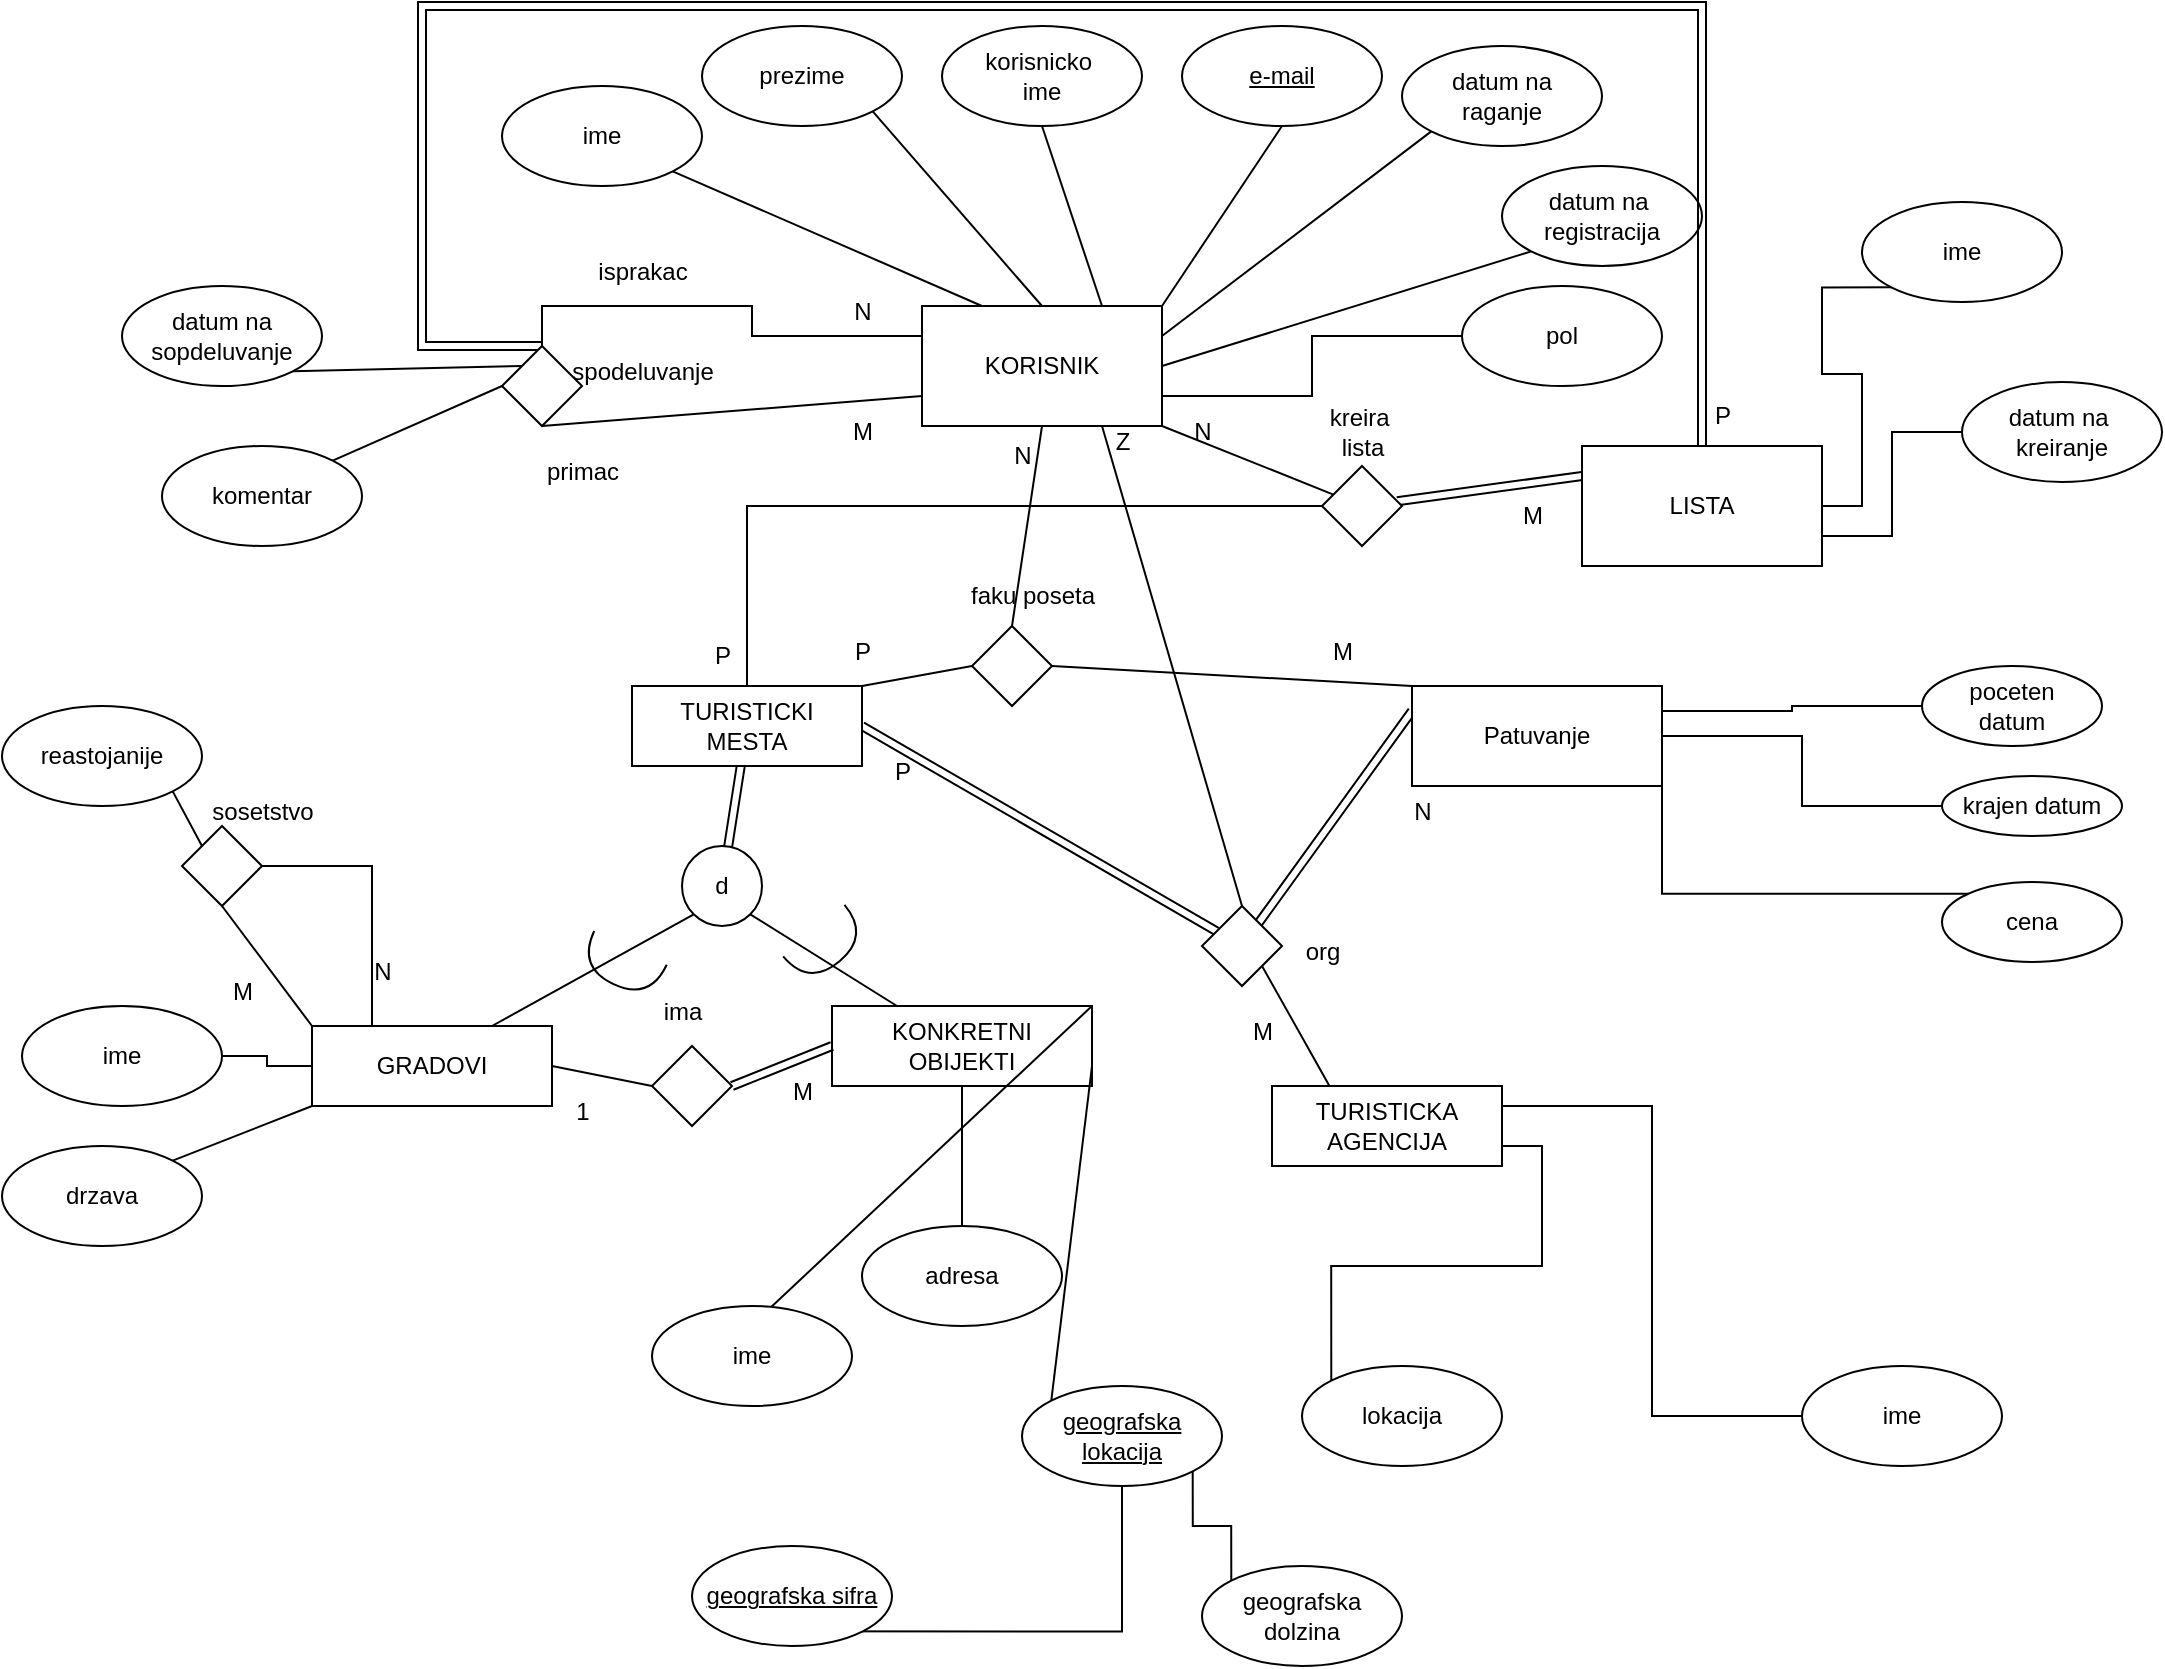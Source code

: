 <mxfile version="22.0.8" type="device">
  <diagram name="Page-1" id="EMvmvdSsAzsaudAp8O5D">
    <mxGraphModel dx="1050" dy="2613" grid="1" gridSize="10" guides="1" tooltips="1" connect="1" arrows="1" fold="1" page="1" pageScale="1" pageWidth="1500" pageHeight="2000" math="0" shadow="0">
      <root>
        <mxCell id="0" />
        <mxCell id="1" parent="0" />
        <mxCell id="7nrROqvI5BCmx5nNmekA-22" style="rounded=0;orthogonalLoop=1;jettySize=auto;html=1;exitX=1;exitY=1;exitDx=0;exitDy=0;endArrow=none;endFill=0;" edge="1" parent="1" source="7nrROqvI5BCmx5nNmekA-1" target="7nrROqvI5BCmx5nNmekA-21">
          <mxGeometry relative="1" as="geometry" />
        </mxCell>
        <mxCell id="7nrROqvI5BCmx5nNmekA-27" style="edgeStyle=orthogonalEdgeStyle;rounded=0;orthogonalLoop=1;jettySize=auto;html=1;exitX=0;exitY=0.25;exitDx=0;exitDy=0;entryX=0.5;entryY=0;entryDx=0;entryDy=0;endArrow=none;endFill=0;" edge="1" parent="1" source="7nrROqvI5BCmx5nNmekA-1" target="7nrROqvI5BCmx5nNmekA-26">
          <mxGeometry relative="1" as="geometry" />
        </mxCell>
        <mxCell id="7nrROqvI5BCmx5nNmekA-94" style="rounded=0;orthogonalLoop=1;jettySize=auto;html=1;exitX=0.5;exitY=1;exitDx=0;exitDy=0;entryX=0.5;entryY=0;entryDx=0;entryDy=0;endArrow=none;endFill=0;" edge="1" parent="1" source="7nrROqvI5BCmx5nNmekA-1" target="7nrROqvI5BCmx5nNmekA-93">
          <mxGeometry relative="1" as="geometry" />
        </mxCell>
        <mxCell id="7nrROqvI5BCmx5nNmekA-1" value="KORISNIK" style="rounded=0;whiteSpace=wrap;html=1;" vertex="1" parent="1">
          <mxGeometry x="480" y="150" width="120" height="60" as="geometry" />
        </mxCell>
        <mxCell id="7nrROqvI5BCmx5nNmekA-15" style="rounded=0;orthogonalLoop=1;jettySize=auto;html=1;exitX=1;exitY=1;exitDx=0;exitDy=0;entryX=0.25;entryY=0;entryDx=0;entryDy=0;endArrow=none;endFill=0;" edge="1" parent="1" source="7nrROqvI5BCmx5nNmekA-2" target="7nrROqvI5BCmx5nNmekA-1">
          <mxGeometry relative="1" as="geometry" />
        </mxCell>
        <mxCell id="7nrROqvI5BCmx5nNmekA-2" value="ime" style="ellipse;whiteSpace=wrap;html=1;" vertex="1" parent="1">
          <mxGeometry x="270" y="40" width="100" height="50" as="geometry" />
        </mxCell>
        <mxCell id="7nrROqvI5BCmx5nNmekA-14" style="rounded=0;orthogonalLoop=1;jettySize=auto;html=1;exitX=1;exitY=1;exitDx=0;exitDy=0;entryX=0.5;entryY=0;entryDx=0;entryDy=0;endArrow=none;endFill=0;" edge="1" parent="1" source="7nrROqvI5BCmx5nNmekA-3" target="7nrROqvI5BCmx5nNmekA-1">
          <mxGeometry relative="1" as="geometry" />
        </mxCell>
        <mxCell id="7nrROqvI5BCmx5nNmekA-3" value="prezime" style="ellipse;whiteSpace=wrap;html=1;" vertex="1" parent="1">
          <mxGeometry x="370" y="10" width="100" height="50" as="geometry" />
        </mxCell>
        <mxCell id="7nrROqvI5BCmx5nNmekA-13" style="rounded=0;orthogonalLoop=1;jettySize=auto;html=1;exitX=0.5;exitY=1;exitDx=0;exitDy=0;entryX=0.75;entryY=0;entryDx=0;entryDy=0;endArrow=none;endFill=0;" edge="1" parent="1" source="7nrROqvI5BCmx5nNmekA-4" target="7nrROqvI5BCmx5nNmekA-1">
          <mxGeometry relative="1" as="geometry" />
        </mxCell>
        <mxCell id="7nrROqvI5BCmx5nNmekA-4" value="korisnicko&amp;nbsp;&lt;br&gt;ime" style="ellipse;whiteSpace=wrap;html=1;" vertex="1" parent="1">
          <mxGeometry x="490" y="10" width="100" height="50" as="geometry" />
        </mxCell>
        <mxCell id="7nrROqvI5BCmx5nNmekA-12" style="rounded=0;orthogonalLoop=1;jettySize=auto;html=1;exitX=0.5;exitY=1;exitDx=0;exitDy=0;entryX=1;entryY=0;entryDx=0;entryDy=0;endArrow=none;endFill=0;" edge="1" parent="1" source="7nrROqvI5BCmx5nNmekA-5" target="7nrROqvI5BCmx5nNmekA-1">
          <mxGeometry relative="1" as="geometry" />
        </mxCell>
        <mxCell id="7nrROqvI5BCmx5nNmekA-5" value="&lt;u&gt;e-mail&lt;/u&gt;" style="ellipse;whiteSpace=wrap;html=1;" vertex="1" parent="1">
          <mxGeometry x="610" y="10" width="100" height="50" as="geometry" />
        </mxCell>
        <mxCell id="7nrROqvI5BCmx5nNmekA-11" style="rounded=0;orthogonalLoop=1;jettySize=auto;html=1;exitX=0;exitY=1;exitDx=0;exitDy=0;entryX=1;entryY=0.25;entryDx=0;entryDy=0;endArrow=none;endFill=0;" edge="1" parent="1" source="7nrROqvI5BCmx5nNmekA-6" target="7nrROqvI5BCmx5nNmekA-1">
          <mxGeometry relative="1" as="geometry" />
        </mxCell>
        <mxCell id="7nrROqvI5BCmx5nNmekA-6" value="datum na&lt;br&gt;raganje" style="ellipse;whiteSpace=wrap;html=1;" vertex="1" parent="1">
          <mxGeometry x="720" y="20" width="100" height="50" as="geometry" />
        </mxCell>
        <mxCell id="7nrROqvI5BCmx5nNmekA-10" style="rounded=0;orthogonalLoop=1;jettySize=auto;html=1;exitX=0;exitY=1;exitDx=0;exitDy=0;entryX=1;entryY=0.5;entryDx=0;entryDy=0;endArrow=none;endFill=0;" edge="1" parent="1" source="7nrROqvI5BCmx5nNmekA-7" target="7nrROqvI5BCmx5nNmekA-1">
          <mxGeometry relative="1" as="geometry" />
        </mxCell>
        <mxCell id="7nrROqvI5BCmx5nNmekA-7" value="datum na&amp;nbsp;&lt;br&gt;registracija" style="ellipse;whiteSpace=wrap;html=1;" vertex="1" parent="1">
          <mxGeometry x="770" y="80" width="100" height="50" as="geometry" />
        </mxCell>
        <mxCell id="7nrROqvI5BCmx5nNmekA-9" style="edgeStyle=orthogonalEdgeStyle;rounded=0;orthogonalLoop=1;jettySize=auto;html=1;exitX=0;exitY=0.5;exitDx=0;exitDy=0;entryX=1;entryY=0.75;entryDx=0;entryDy=0;endArrow=none;endFill=0;" edge="1" parent="1" source="7nrROqvI5BCmx5nNmekA-8" target="7nrROqvI5BCmx5nNmekA-1">
          <mxGeometry relative="1" as="geometry" />
        </mxCell>
        <mxCell id="7nrROqvI5BCmx5nNmekA-8" value="pol" style="ellipse;whiteSpace=wrap;html=1;" vertex="1" parent="1">
          <mxGeometry x="750" y="140" width="100" height="50" as="geometry" />
        </mxCell>
        <mxCell id="7nrROqvI5BCmx5nNmekA-23" style="rounded=0;orthogonalLoop=1;jettySize=auto;html=1;exitX=0;exitY=0.25;exitDx=0;exitDy=0;endArrow=none;endFill=0;shape=link;" edge="1" parent="1" source="7nrROqvI5BCmx5nNmekA-16" target="7nrROqvI5BCmx5nNmekA-21">
          <mxGeometry relative="1" as="geometry" />
        </mxCell>
        <mxCell id="7nrROqvI5BCmx5nNmekA-97" style="edgeStyle=orthogonalEdgeStyle;rounded=0;orthogonalLoop=1;jettySize=auto;html=1;exitX=0.5;exitY=0;exitDx=0;exitDy=0;entryX=0.5;entryY=0;entryDx=0;entryDy=0;shape=link;" edge="1" parent="1" source="7nrROqvI5BCmx5nNmekA-16" target="7nrROqvI5BCmx5nNmekA-26">
          <mxGeometry relative="1" as="geometry">
            <Array as="points">
              <mxPoint x="870" />
              <mxPoint x="230" />
              <mxPoint x="230" y="170" />
            </Array>
          </mxGeometry>
        </mxCell>
        <mxCell id="7nrROqvI5BCmx5nNmekA-16" value="LISTA" style="rounded=0;whiteSpace=wrap;html=1;" vertex="1" parent="1">
          <mxGeometry x="810" y="220" width="120" height="60" as="geometry" />
        </mxCell>
        <mxCell id="7nrROqvI5BCmx5nNmekA-20" style="edgeStyle=orthogonalEdgeStyle;rounded=0;orthogonalLoop=1;jettySize=auto;html=1;exitX=0;exitY=1;exitDx=0;exitDy=0;entryX=1;entryY=0.5;entryDx=0;entryDy=0;endArrow=none;endFill=0;" edge="1" parent="1" source="7nrROqvI5BCmx5nNmekA-17" target="7nrROqvI5BCmx5nNmekA-16">
          <mxGeometry relative="1" as="geometry" />
        </mxCell>
        <mxCell id="7nrROqvI5BCmx5nNmekA-17" value="ime" style="ellipse;whiteSpace=wrap;html=1;" vertex="1" parent="1">
          <mxGeometry x="950" y="98" width="100" height="50" as="geometry" />
        </mxCell>
        <mxCell id="7nrROqvI5BCmx5nNmekA-19" style="edgeStyle=orthogonalEdgeStyle;rounded=0;orthogonalLoop=1;jettySize=auto;html=1;exitX=0;exitY=0.5;exitDx=0;exitDy=0;entryX=1;entryY=0.75;entryDx=0;entryDy=0;endArrow=none;endFill=0;" edge="1" parent="1" source="7nrROqvI5BCmx5nNmekA-18" target="7nrROqvI5BCmx5nNmekA-16">
          <mxGeometry relative="1" as="geometry" />
        </mxCell>
        <mxCell id="7nrROqvI5BCmx5nNmekA-18" value="datum na&amp;nbsp;&lt;br&gt;kreiranje" style="ellipse;whiteSpace=wrap;html=1;" vertex="1" parent="1">
          <mxGeometry x="1000" y="188" width="100" height="50" as="geometry" />
        </mxCell>
        <mxCell id="7nrROqvI5BCmx5nNmekA-21" value="" style="rhombus;whiteSpace=wrap;html=1;" vertex="1" parent="1">
          <mxGeometry x="680" y="230" width="40" height="40" as="geometry" />
        </mxCell>
        <mxCell id="7nrROqvI5BCmx5nNmekA-24" value="N" style="text;html=1;align=center;verticalAlign=middle;resizable=0;points=[];autosize=1;strokeColor=none;fillColor=none;" vertex="1" parent="1">
          <mxGeometry x="605" y="198" width="30" height="30" as="geometry" />
        </mxCell>
        <mxCell id="7nrROqvI5BCmx5nNmekA-25" value="M" style="text;html=1;align=center;verticalAlign=middle;resizable=0;points=[];autosize=1;strokeColor=none;fillColor=none;" vertex="1" parent="1">
          <mxGeometry x="770" y="240" width="30" height="30" as="geometry" />
        </mxCell>
        <mxCell id="7nrROqvI5BCmx5nNmekA-28" style="rounded=0;orthogonalLoop=1;jettySize=auto;html=1;exitX=0.5;exitY=1;exitDx=0;exitDy=0;entryX=0;entryY=0.75;entryDx=0;entryDy=0;endArrow=none;endFill=0;" edge="1" parent="1" source="7nrROqvI5BCmx5nNmekA-26" target="7nrROqvI5BCmx5nNmekA-1">
          <mxGeometry relative="1" as="geometry" />
        </mxCell>
        <mxCell id="7nrROqvI5BCmx5nNmekA-26" value="" style="rhombus;whiteSpace=wrap;html=1;" vertex="1" parent="1">
          <mxGeometry x="270" y="170" width="40" height="40" as="geometry" />
        </mxCell>
        <mxCell id="7nrROqvI5BCmx5nNmekA-29" value="N" style="text;html=1;align=center;verticalAlign=middle;resizable=0;points=[];autosize=1;strokeColor=none;fillColor=none;" vertex="1" parent="1">
          <mxGeometry x="435" y="138" width="30" height="30" as="geometry" />
        </mxCell>
        <mxCell id="7nrROqvI5BCmx5nNmekA-30" value="M" style="text;html=1;align=center;verticalAlign=middle;resizable=0;points=[];autosize=1;strokeColor=none;fillColor=none;" vertex="1" parent="1">
          <mxGeometry x="435" y="198" width="30" height="30" as="geometry" />
        </mxCell>
        <mxCell id="7nrROqvI5BCmx5nNmekA-31" value="spodeluvanje" style="text;html=1;align=center;verticalAlign=middle;resizable=0;points=[];autosize=1;strokeColor=none;fillColor=none;" vertex="1" parent="1">
          <mxGeometry x="295" y="168" width="90" height="30" as="geometry" />
        </mxCell>
        <mxCell id="7nrROqvI5BCmx5nNmekA-32" value="isprakac" style="text;html=1;align=center;verticalAlign=middle;resizable=0;points=[];autosize=1;strokeColor=none;fillColor=none;" vertex="1" parent="1">
          <mxGeometry x="305" y="118" width="70" height="30" as="geometry" />
        </mxCell>
        <mxCell id="7nrROqvI5BCmx5nNmekA-33" value="primac" style="text;html=1;align=center;verticalAlign=middle;resizable=0;points=[];autosize=1;strokeColor=none;fillColor=none;" vertex="1" parent="1">
          <mxGeometry x="280" y="218" width="60" height="30" as="geometry" />
        </mxCell>
        <mxCell id="7nrROqvI5BCmx5nNmekA-37" style="rounded=0;orthogonalLoop=1;jettySize=auto;html=1;exitX=1;exitY=1;exitDx=0;exitDy=0;entryX=0;entryY=0;entryDx=0;entryDy=0;endArrow=none;endFill=0;" edge="1" parent="1" source="7nrROqvI5BCmx5nNmekA-34" target="7nrROqvI5BCmx5nNmekA-26">
          <mxGeometry relative="1" as="geometry" />
        </mxCell>
        <mxCell id="7nrROqvI5BCmx5nNmekA-34" value="datum na&lt;br&gt;sopdeluvanje" style="ellipse;whiteSpace=wrap;html=1;" vertex="1" parent="1">
          <mxGeometry x="80" y="140" width="100" height="50" as="geometry" />
        </mxCell>
        <mxCell id="7nrROqvI5BCmx5nNmekA-36" style="rounded=0;orthogonalLoop=1;jettySize=auto;html=1;exitX=1;exitY=0;exitDx=0;exitDy=0;entryX=0;entryY=0.5;entryDx=0;entryDy=0;endArrow=none;endFill=0;" edge="1" parent="1" source="7nrROqvI5BCmx5nNmekA-35" target="7nrROqvI5BCmx5nNmekA-26">
          <mxGeometry relative="1" as="geometry" />
        </mxCell>
        <mxCell id="7nrROqvI5BCmx5nNmekA-35" value="komentar" style="ellipse;whiteSpace=wrap;html=1;" vertex="1" parent="1">
          <mxGeometry x="100" y="220" width="100" height="50" as="geometry" />
        </mxCell>
        <mxCell id="7nrROqvI5BCmx5nNmekA-43" value="" style="rounded=0;orthogonalLoop=1;jettySize=auto;html=1;endArrow=none;endFill=0;shape=link;" edge="1" parent="1" source="7nrROqvI5BCmx5nNmekA-38" target="7nrROqvI5BCmx5nNmekA-42">
          <mxGeometry relative="1" as="geometry" />
        </mxCell>
        <mxCell id="7nrROqvI5BCmx5nNmekA-86" style="rounded=0;orthogonalLoop=1;jettySize=auto;html=1;exitX=1;exitY=0.5;exitDx=0;exitDy=0;shape=link;" edge="1" parent="1" source="7nrROqvI5BCmx5nNmekA-38" target="7nrROqvI5BCmx5nNmekA-83">
          <mxGeometry relative="1" as="geometry" />
        </mxCell>
        <mxCell id="7nrROqvI5BCmx5nNmekA-95" style="rounded=0;orthogonalLoop=1;jettySize=auto;html=1;exitX=1;exitY=0;exitDx=0;exitDy=0;entryX=0;entryY=0.5;entryDx=0;entryDy=0;endArrow=none;endFill=0;" edge="1" parent="1" source="7nrROqvI5BCmx5nNmekA-38" target="7nrROqvI5BCmx5nNmekA-93">
          <mxGeometry relative="1" as="geometry" />
        </mxCell>
        <mxCell id="7nrROqvI5BCmx5nNmekA-105" style="edgeStyle=orthogonalEdgeStyle;rounded=0;orthogonalLoop=1;jettySize=auto;html=1;exitX=0.5;exitY=0;exitDx=0;exitDy=0;entryX=0;entryY=0.5;entryDx=0;entryDy=0;endArrow=none;endFill=0;" edge="1" parent="1" source="7nrROqvI5BCmx5nNmekA-38" target="7nrROqvI5BCmx5nNmekA-21">
          <mxGeometry relative="1" as="geometry" />
        </mxCell>
        <mxCell id="7nrROqvI5BCmx5nNmekA-38" value="TURISTICKI&lt;br&gt;MESTA" style="rounded=0;whiteSpace=wrap;html=1;" vertex="1" parent="1">
          <mxGeometry x="335" y="340" width="115" height="40" as="geometry" />
        </mxCell>
        <mxCell id="7nrROqvI5BCmx5nNmekA-44" style="rounded=0;orthogonalLoop=1;jettySize=auto;html=1;exitX=0.75;exitY=0;exitDx=0;exitDy=0;entryX=0;entryY=1;entryDx=0;entryDy=0;endArrow=none;endFill=0;" edge="1" parent="1" source="7nrROqvI5BCmx5nNmekA-39" target="7nrROqvI5BCmx5nNmekA-42">
          <mxGeometry relative="1" as="geometry" />
        </mxCell>
        <mxCell id="7nrROqvI5BCmx5nNmekA-65" style="rounded=0;orthogonalLoop=1;jettySize=auto;html=1;exitX=0;exitY=0;exitDx=0;exitDy=0;entryX=0.5;entryY=1;entryDx=0;entryDy=0;endArrow=none;endFill=0;" edge="1" parent="1" source="7nrROqvI5BCmx5nNmekA-39" target="7nrROqvI5BCmx5nNmekA-64">
          <mxGeometry relative="1" as="geometry" />
        </mxCell>
        <mxCell id="7nrROqvI5BCmx5nNmekA-66" style="edgeStyle=orthogonalEdgeStyle;rounded=0;orthogonalLoop=1;jettySize=auto;html=1;exitX=0.25;exitY=0;exitDx=0;exitDy=0;entryX=1;entryY=0.5;entryDx=0;entryDy=0;endArrow=none;endFill=0;" edge="1" parent="1" source="7nrROqvI5BCmx5nNmekA-39" target="7nrROqvI5BCmx5nNmekA-64">
          <mxGeometry relative="1" as="geometry" />
        </mxCell>
        <mxCell id="7nrROqvI5BCmx5nNmekA-39" value="GRADOVI" style="rounded=0;whiteSpace=wrap;html=1;" vertex="1" parent="1">
          <mxGeometry x="175" y="510" width="120" height="40" as="geometry" />
        </mxCell>
        <mxCell id="7nrROqvI5BCmx5nNmekA-45" style="rounded=0;orthogonalLoop=1;jettySize=auto;html=1;exitX=0.25;exitY=0;exitDx=0;exitDy=0;entryX=1;entryY=1;entryDx=0;entryDy=0;endArrow=none;endFill=0;" edge="1" parent="1" source="7nrROqvI5BCmx5nNmekA-40" target="7nrROqvI5BCmx5nNmekA-42">
          <mxGeometry relative="1" as="geometry" />
        </mxCell>
        <mxCell id="7nrROqvI5BCmx5nNmekA-40" value="KONKRETNI&lt;br&gt;OBIJEKTI" style="rounded=0;whiteSpace=wrap;html=1;" vertex="1" parent="1">
          <mxGeometry x="435" y="500" width="130" height="40" as="geometry" />
        </mxCell>
        <mxCell id="7nrROqvI5BCmx5nNmekA-42" value="d" style="ellipse;whiteSpace=wrap;html=1;" vertex="1" parent="1">
          <mxGeometry x="360" y="420" width="40" height="40" as="geometry" />
        </mxCell>
        <mxCell id="7nrROqvI5BCmx5nNmekA-46" value="" style="shape=requiredInterface;html=1;verticalLabelPosition=bottom;sketch=0;rotation=115;" vertex="1" parent="1">
          <mxGeometry x="320" y="460" width="20" height="40" as="geometry" />
        </mxCell>
        <mxCell id="7nrROqvI5BCmx5nNmekA-47" value="" style="shape=requiredInterface;html=1;verticalLabelPosition=bottom;sketch=0;rotation=50;" vertex="1" parent="1">
          <mxGeometry x="422.352" y="449.995" width="20" height="40" as="geometry" />
        </mxCell>
        <mxCell id="7nrROqvI5BCmx5nNmekA-53" style="rounded=0;orthogonalLoop=1;jettySize=auto;html=1;exitX=0;exitY=1;exitDx=0;exitDy=0;entryX=1;entryY=0;entryDx=0;entryDy=0;endArrow=none;endFill=0;" edge="1" parent="1" source="7nrROqvI5BCmx5nNmekA-48" target="7nrROqvI5BCmx5nNmekA-40">
          <mxGeometry relative="1" as="geometry" />
        </mxCell>
        <mxCell id="7nrROqvI5BCmx5nNmekA-48" value="ime" style="ellipse;whiteSpace=wrap;html=1;" vertex="1" parent="1">
          <mxGeometry x="345" y="650" width="100" height="50" as="geometry" />
        </mxCell>
        <mxCell id="7nrROqvI5BCmx5nNmekA-54" value="" style="edgeStyle=orthogonalEdgeStyle;rounded=0;orthogonalLoop=1;jettySize=auto;html=1;endArrow=none;endFill=0;" edge="1" parent="1" source="7nrROqvI5BCmx5nNmekA-49" target="7nrROqvI5BCmx5nNmekA-40">
          <mxGeometry relative="1" as="geometry" />
        </mxCell>
        <mxCell id="7nrROqvI5BCmx5nNmekA-49" value="adresa" style="ellipse;whiteSpace=wrap;html=1;" vertex="1" parent="1">
          <mxGeometry x="450" y="610" width="100" height="50" as="geometry" />
        </mxCell>
        <mxCell id="7nrROqvI5BCmx5nNmekA-55" style="rounded=0;orthogonalLoop=1;jettySize=auto;html=1;exitX=0;exitY=0;exitDx=0;exitDy=0;entryX=1;entryY=0.75;entryDx=0;entryDy=0;endArrow=none;endFill=0;" edge="1" parent="1" source="7nrROqvI5BCmx5nNmekA-50" target="7nrROqvI5BCmx5nNmekA-40">
          <mxGeometry relative="1" as="geometry" />
        </mxCell>
        <mxCell id="7nrROqvI5BCmx5nNmekA-50" value="&lt;u&gt;geografska&lt;br&gt;lokacija&lt;/u&gt;" style="ellipse;whiteSpace=wrap;html=1;" vertex="1" parent="1">
          <mxGeometry x="530" y="690" width="100" height="50" as="geometry" />
        </mxCell>
        <mxCell id="7nrROqvI5BCmx5nNmekA-56" style="edgeStyle=orthogonalEdgeStyle;rounded=0;orthogonalLoop=1;jettySize=auto;html=1;exitX=0;exitY=1;exitDx=0;exitDy=0;endArrow=none;endFill=0;" edge="1" parent="1" source="7nrROqvI5BCmx5nNmekA-51" target="7nrROqvI5BCmx5nNmekA-50">
          <mxGeometry relative="1" as="geometry" />
        </mxCell>
        <mxCell id="7nrROqvI5BCmx5nNmekA-51" value="&lt;u&gt;geografska sifra&lt;/u&gt;" style="ellipse;whiteSpace=wrap;html=1;" vertex="1" parent="1">
          <mxGeometry x="365" y="770" width="100" height="50" as="geometry" />
        </mxCell>
        <mxCell id="7nrROqvI5BCmx5nNmekA-57" style="edgeStyle=orthogonalEdgeStyle;rounded=0;orthogonalLoop=1;jettySize=auto;html=1;exitX=0;exitY=0;exitDx=0;exitDy=0;entryX=1;entryY=1;entryDx=0;entryDy=0;endArrow=none;endFill=0;" edge="1" parent="1" source="7nrROqvI5BCmx5nNmekA-52" target="7nrROqvI5BCmx5nNmekA-50">
          <mxGeometry relative="1" as="geometry" />
        </mxCell>
        <mxCell id="7nrROqvI5BCmx5nNmekA-52" value="geografska&lt;br&gt;dolzina" style="ellipse;whiteSpace=wrap;html=1;" vertex="1" parent="1">
          <mxGeometry x="620" y="780" width="100" height="50" as="geometry" />
        </mxCell>
        <mxCell id="7nrROqvI5BCmx5nNmekA-61" style="edgeStyle=orthogonalEdgeStyle;rounded=0;orthogonalLoop=1;jettySize=auto;html=1;exitX=1;exitY=0.5;exitDx=0;exitDy=0;entryX=0;entryY=0.5;entryDx=0;entryDy=0;endArrow=none;endFill=0;" edge="1" parent="1" source="7nrROqvI5BCmx5nNmekA-58" target="7nrROqvI5BCmx5nNmekA-39">
          <mxGeometry relative="1" as="geometry" />
        </mxCell>
        <mxCell id="7nrROqvI5BCmx5nNmekA-58" value="ime" style="ellipse;whiteSpace=wrap;html=1;" vertex="1" parent="1">
          <mxGeometry x="30" y="500" width="100" height="50" as="geometry" />
        </mxCell>
        <mxCell id="7nrROqvI5BCmx5nNmekA-62" style="rounded=0;orthogonalLoop=1;jettySize=auto;html=1;exitX=1;exitY=0;exitDx=0;exitDy=0;entryX=0;entryY=1;entryDx=0;entryDy=0;endArrow=none;endFill=0;" edge="1" parent="1" source="7nrROqvI5BCmx5nNmekA-59" target="7nrROqvI5BCmx5nNmekA-39">
          <mxGeometry relative="1" as="geometry" />
        </mxCell>
        <mxCell id="7nrROqvI5BCmx5nNmekA-59" value="drzava" style="ellipse;whiteSpace=wrap;html=1;" vertex="1" parent="1">
          <mxGeometry x="20" y="570" width="100" height="50" as="geometry" />
        </mxCell>
        <mxCell id="7nrROqvI5BCmx5nNmekA-64" value="" style="rhombus;whiteSpace=wrap;html=1;" vertex="1" parent="1">
          <mxGeometry x="110" y="410" width="40" height="40" as="geometry" />
        </mxCell>
        <mxCell id="7nrROqvI5BCmx5nNmekA-67" value="sosetstvo" style="text;html=1;align=center;verticalAlign=middle;resizable=0;points=[];autosize=1;strokeColor=none;fillColor=none;" vertex="1" parent="1">
          <mxGeometry x="115" y="388" width="70" height="30" as="geometry" />
        </mxCell>
        <mxCell id="7nrROqvI5BCmx5nNmekA-68" value="N" style="text;html=1;align=center;verticalAlign=middle;resizable=0;points=[];autosize=1;strokeColor=none;fillColor=none;" vertex="1" parent="1">
          <mxGeometry x="195" y="468" width="30" height="30" as="geometry" />
        </mxCell>
        <mxCell id="7nrROqvI5BCmx5nNmekA-70" style="rounded=0;orthogonalLoop=1;jettySize=auto;html=1;exitX=1;exitY=1;exitDx=0;exitDy=0;entryX=0;entryY=0;entryDx=0;entryDy=0;endArrow=none;endFill=0;" edge="1" parent="1" source="7nrROqvI5BCmx5nNmekA-69" target="7nrROqvI5BCmx5nNmekA-64">
          <mxGeometry relative="1" as="geometry" />
        </mxCell>
        <mxCell id="7nrROqvI5BCmx5nNmekA-69" value="reastojanije" style="ellipse;whiteSpace=wrap;html=1;" vertex="1" parent="1">
          <mxGeometry x="20" y="350" width="100" height="50" as="geometry" />
        </mxCell>
        <mxCell id="7nrROqvI5BCmx5nNmekA-71" value="M" style="text;html=1;align=center;verticalAlign=middle;resizable=0;points=[];autosize=1;strokeColor=none;fillColor=none;" vertex="1" parent="1">
          <mxGeometry x="125" y="478" width="30" height="30" as="geometry" />
        </mxCell>
        <mxCell id="7nrROqvI5BCmx5nNmekA-85" style="rounded=0;orthogonalLoop=1;jettySize=auto;html=1;exitX=0.25;exitY=0;exitDx=0;exitDy=0;entryX=1;entryY=1;entryDx=0;entryDy=0;endArrow=none;endFill=0;" edge="1" parent="1" source="7nrROqvI5BCmx5nNmekA-72" target="7nrROqvI5BCmx5nNmekA-83">
          <mxGeometry relative="1" as="geometry" />
        </mxCell>
        <mxCell id="7nrROqvI5BCmx5nNmekA-72" value="TURISTICKA&lt;br&gt;AGENCIJA" style="rounded=0;whiteSpace=wrap;html=1;" vertex="1" parent="1">
          <mxGeometry x="655" y="540" width="115" height="40" as="geometry" />
        </mxCell>
        <mxCell id="7nrROqvI5BCmx5nNmekA-75" style="edgeStyle=orthogonalEdgeStyle;rounded=0;orthogonalLoop=1;jettySize=auto;html=1;exitX=0;exitY=0.5;exitDx=0;exitDy=0;entryX=1;entryY=0.25;entryDx=0;entryDy=0;endArrow=none;endFill=0;" edge="1" parent="1" source="7nrROqvI5BCmx5nNmekA-73" target="7nrROqvI5BCmx5nNmekA-72">
          <mxGeometry relative="1" as="geometry" />
        </mxCell>
        <mxCell id="7nrROqvI5BCmx5nNmekA-73" value="ime" style="ellipse;whiteSpace=wrap;html=1;" vertex="1" parent="1">
          <mxGeometry x="920" y="680" width="100" height="50" as="geometry" />
        </mxCell>
        <mxCell id="7nrROqvI5BCmx5nNmekA-76" style="edgeStyle=orthogonalEdgeStyle;rounded=0;orthogonalLoop=1;jettySize=auto;html=1;exitX=0;exitY=0;exitDx=0;exitDy=0;entryX=1;entryY=0.75;entryDx=0;entryDy=0;endArrow=none;endFill=0;" edge="1" parent="1" source="7nrROqvI5BCmx5nNmekA-74" target="7nrROqvI5BCmx5nNmekA-72">
          <mxGeometry relative="1" as="geometry" />
        </mxCell>
        <mxCell id="7nrROqvI5BCmx5nNmekA-74" value="lokacija" style="ellipse;whiteSpace=wrap;html=1;" vertex="1" parent="1">
          <mxGeometry x="670" y="680" width="100" height="50" as="geometry" />
        </mxCell>
        <mxCell id="7nrROqvI5BCmx5nNmekA-84" style="rounded=0;orthogonalLoop=1;jettySize=auto;html=1;exitX=0;exitY=0.25;exitDx=0;exitDy=0;shape=link;" edge="1" parent="1" source="7nrROqvI5BCmx5nNmekA-82" target="7nrROqvI5BCmx5nNmekA-83">
          <mxGeometry relative="1" as="geometry" />
        </mxCell>
        <mxCell id="7nrROqvI5BCmx5nNmekA-96" style="rounded=0;orthogonalLoop=1;jettySize=auto;html=1;exitX=0;exitY=0;exitDx=0;exitDy=0;entryX=1;entryY=0.5;entryDx=0;entryDy=0;endArrow=none;endFill=0;" edge="1" parent="1" source="7nrROqvI5BCmx5nNmekA-82" target="7nrROqvI5BCmx5nNmekA-93">
          <mxGeometry relative="1" as="geometry" />
        </mxCell>
        <mxCell id="7nrROqvI5BCmx5nNmekA-82" value="Patuvanje" style="rounded=0;whiteSpace=wrap;html=1;" vertex="1" parent="1">
          <mxGeometry x="725" y="340" width="125" height="50" as="geometry" />
        </mxCell>
        <mxCell id="7nrROqvI5BCmx5nNmekA-117" style="rounded=0;orthogonalLoop=1;jettySize=auto;html=1;exitX=0.5;exitY=0;exitDx=0;exitDy=0;entryX=0.75;entryY=1;entryDx=0;entryDy=0;endArrow=none;endFill=0;" edge="1" parent="1" source="7nrROqvI5BCmx5nNmekA-83" target="7nrROqvI5BCmx5nNmekA-1">
          <mxGeometry relative="1" as="geometry" />
        </mxCell>
        <mxCell id="7nrROqvI5BCmx5nNmekA-83" value="" style="rhombus;whiteSpace=wrap;html=1;" vertex="1" parent="1">
          <mxGeometry x="620" y="450" width="40" height="40" as="geometry" />
        </mxCell>
        <mxCell id="7nrROqvI5BCmx5nNmekA-90" style="edgeStyle=orthogonalEdgeStyle;rounded=0;orthogonalLoop=1;jettySize=auto;html=1;exitX=0;exitY=0.5;exitDx=0;exitDy=0;entryX=1;entryY=0.25;entryDx=0;entryDy=0;endArrow=none;endFill=0;" edge="1" parent="1" source="7nrROqvI5BCmx5nNmekA-87" target="7nrROqvI5BCmx5nNmekA-82">
          <mxGeometry relative="1" as="geometry" />
        </mxCell>
        <mxCell id="7nrROqvI5BCmx5nNmekA-87" value="poceten&lt;br&gt;datum" style="ellipse;whiteSpace=wrap;html=1;" vertex="1" parent="1">
          <mxGeometry x="980" y="330" width="90" height="40" as="geometry" />
        </mxCell>
        <mxCell id="7nrROqvI5BCmx5nNmekA-91" style="edgeStyle=orthogonalEdgeStyle;rounded=0;orthogonalLoop=1;jettySize=auto;html=1;exitX=0;exitY=0.5;exitDx=0;exitDy=0;endArrow=none;endFill=0;" edge="1" parent="1" source="7nrROqvI5BCmx5nNmekA-88" target="7nrROqvI5BCmx5nNmekA-82">
          <mxGeometry relative="1" as="geometry" />
        </mxCell>
        <mxCell id="7nrROqvI5BCmx5nNmekA-88" value="krajen datum" style="ellipse;whiteSpace=wrap;html=1;" vertex="1" parent="1">
          <mxGeometry x="990" y="385" width="90" height="30" as="geometry" />
        </mxCell>
        <mxCell id="7nrROqvI5BCmx5nNmekA-92" style="edgeStyle=orthogonalEdgeStyle;rounded=0;orthogonalLoop=1;jettySize=auto;html=1;exitX=0;exitY=0;exitDx=0;exitDy=0;entryX=1;entryY=1;entryDx=0;entryDy=0;endArrow=none;endFill=0;" edge="1" parent="1" source="7nrROqvI5BCmx5nNmekA-89" target="7nrROqvI5BCmx5nNmekA-82">
          <mxGeometry relative="1" as="geometry" />
        </mxCell>
        <mxCell id="7nrROqvI5BCmx5nNmekA-89" value="cena" style="ellipse;whiteSpace=wrap;html=1;" vertex="1" parent="1">
          <mxGeometry x="990" y="438" width="90" height="40" as="geometry" />
        </mxCell>
        <mxCell id="7nrROqvI5BCmx5nNmekA-93" value="" style="rhombus;whiteSpace=wrap;html=1;" vertex="1" parent="1">
          <mxGeometry x="505" y="310" width="40" height="40" as="geometry" />
        </mxCell>
        <mxCell id="7nrROqvI5BCmx5nNmekA-98" value="P" style="text;html=1;align=center;verticalAlign=middle;resizable=0;points=[];autosize=1;strokeColor=none;fillColor=none;" vertex="1" parent="1">
          <mxGeometry x="865" y="190" width="30" height="30" as="geometry" />
        </mxCell>
        <mxCell id="7nrROqvI5BCmx5nNmekA-100" style="rounded=0;orthogonalLoop=1;jettySize=auto;html=1;exitX=1;exitY=0.5;exitDx=0;exitDy=0;entryX=0;entryY=0.5;entryDx=0;entryDy=0;shape=link;" edge="1" parent="1" source="7nrROqvI5BCmx5nNmekA-99" target="7nrROqvI5BCmx5nNmekA-40">
          <mxGeometry relative="1" as="geometry" />
        </mxCell>
        <mxCell id="7nrROqvI5BCmx5nNmekA-101" style="rounded=0;orthogonalLoop=1;jettySize=auto;html=1;exitX=0;exitY=0.5;exitDx=0;exitDy=0;entryX=1;entryY=0.5;entryDx=0;entryDy=0;endArrow=none;endFill=0;" edge="1" parent="1" source="7nrROqvI5BCmx5nNmekA-99" target="7nrROqvI5BCmx5nNmekA-39">
          <mxGeometry relative="1" as="geometry" />
        </mxCell>
        <mxCell id="7nrROqvI5BCmx5nNmekA-99" value="" style="rhombus;whiteSpace=wrap;html=1;" vertex="1" parent="1">
          <mxGeometry x="345" y="520" width="40" height="40" as="geometry" />
        </mxCell>
        <mxCell id="7nrROqvI5BCmx5nNmekA-102" value="ima" style="text;html=1;align=center;verticalAlign=middle;resizable=0;points=[];autosize=1;strokeColor=none;fillColor=none;" vertex="1" parent="1">
          <mxGeometry x="340" y="488" width="40" height="30" as="geometry" />
        </mxCell>
        <mxCell id="7nrROqvI5BCmx5nNmekA-103" value="1" style="text;html=1;align=center;verticalAlign=middle;resizable=0;points=[];autosize=1;strokeColor=none;fillColor=none;" vertex="1" parent="1">
          <mxGeometry x="295" y="538" width="30" height="30" as="geometry" />
        </mxCell>
        <mxCell id="7nrROqvI5BCmx5nNmekA-104" value="M" style="text;html=1;align=center;verticalAlign=middle;resizable=0;points=[];autosize=1;strokeColor=none;fillColor=none;" vertex="1" parent="1">
          <mxGeometry x="405" y="528" width="30" height="30" as="geometry" />
        </mxCell>
        <mxCell id="7nrROqvI5BCmx5nNmekA-106" value="P" style="text;html=1;align=center;verticalAlign=middle;resizable=0;points=[];autosize=1;strokeColor=none;fillColor=none;" vertex="1" parent="1">
          <mxGeometry x="365" y="310" width="30" height="30" as="geometry" />
        </mxCell>
        <mxCell id="7nrROqvI5BCmx5nNmekA-107" value="kreira&amp;nbsp;&lt;br&gt;lista" style="text;html=1;align=center;verticalAlign=middle;resizable=0;points=[];autosize=1;strokeColor=none;fillColor=none;" vertex="1" parent="1">
          <mxGeometry x="670" y="193" width="60" height="40" as="geometry" />
        </mxCell>
        <mxCell id="7nrROqvI5BCmx5nNmekA-108" value="faku poseta" style="text;html=1;align=center;verticalAlign=middle;resizable=0;points=[];autosize=1;strokeColor=none;fillColor=none;" vertex="1" parent="1">
          <mxGeometry x="490" y="280" width="90" height="30" as="geometry" />
        </mxCell>
        <mxCell id="7nrROqvI5BCmx5nNmekA-109" value="org" style="text;html=1;align=center;verticalAlign=middle;resizable=0;points=[];autosize=1;strokeColor=none;fillColor=none;" vertex="1" parent="1">
          <mxGeometry x="660" y="458" width="40" height="30" as="geometry" />
        </mxCell>
        <mxCell id="7nrROqvI5BCmx5nNmekA-110" value="N" style="text;html=1;align=center;verticalAlign=middle;resizable=0;points=[];autosize=1;strokeColor=none;fillColor=none;" vertex="1" parent="1">
          <mxGeometry x="515" y="210" width="30" height="30" as="geometry" />
        </mxCell>
        <mxCell id="7nrROqvI5BCmx5nNmekA-111" value="M" style="text;html=1;align=center;verticalAlign=middle;resizable=0;points=[];autosize=1;strokeColor=none;fillColor=none;" vertex="1" parent="1">
          <mxGeometry x="675" y="308" width="30" height="30" as="geometry" />
        </mxCell>
        <mxCell id="7nrROqvI5BCmx5nNmekA-112" value="P" style="text;html=1;align=center;verticalAlign=middle;resizable=0;points=[];autosize=1;strokeColor=none;fillColor=none;" vertex="1" parent="1">
          <mxGeometry x="435" y="308" width="30" height="30" as="geometry" />
        </mxCell>
        <mxCell id="7nrROqvI5BCmx5nNmekA-113" value="P" style="text;html=1;align=center;verticalAlign=middle;resizable=0;points=[];autosize=1;strokeColor=none;fillColor=none;" vertex="1" parent="1">
          <mxGeometry x="455" y="368" width="30" height="30" as="geometry" />
        </mxCell>
        <mxCell id="7nrROqvI5BCmx5nNmekA-114" value="N" style="text;html=1;align=center;verticalAlign=middle;resizable=0;points=[];autosize=1;strokeColor=none;fillColor=none;" vertex="1" parent="1">
          <mxGeometry x="715" y="388" width="30" height="30" as="geometry" />
        </mxCell>
        <mxCell id="7nrROqvI5BCmx5nNmekA-115" value="M" style="text;html=1;align=center;verticalAlign=middle;resizable=0;points=[];autosize=1;strokeColor=none;fillColor=none;" vertex="1" parent="1">
          <mxGeometry x="635" y="498" width="30" height="30" as="geometry" />
        </mxCell>
        <mxCell id="7nrROqvI5BCmx5nNmekA-118" value="Z" style="text;html=1;align=center;verticalAlign=middle;resizable=0;points=[];autosize=1;strokeColor=none;fillColor=none;" vertex="1" parent="1">
          <mxGeometry x="565" y="203" width="30" height="30" as="geometry" />
        </mxCell>
      </root>
    </mxGraphModel>
  </diagram>
</mxfile>
